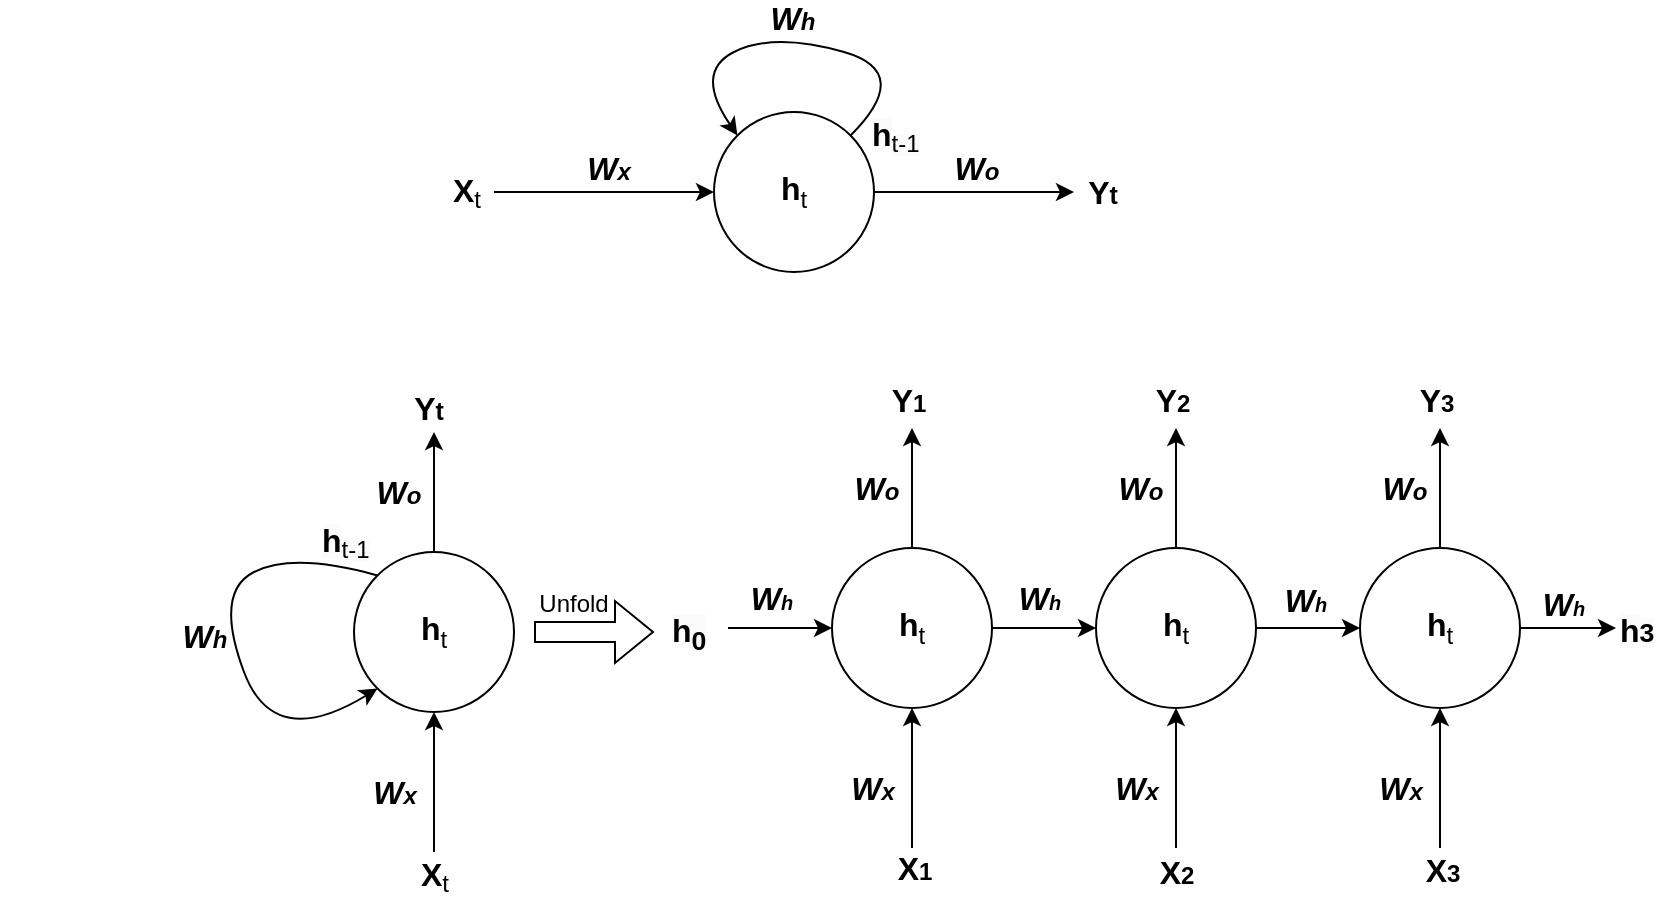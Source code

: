 <mxfile version="21.5.0" type="github">
  <diagram name="Page-1" id="NLrtFPsRYLi89kOF9EQY">
    <mxGraphModel dx="1644" dy="451" grid="1" gridSize="10" guides="1" tooltips="1" connect="1" arrows="1" fold="1" page="1" pageScale="1" pageWidth="850" pageHeight="1100" math="0" shadow="0">
      <root>
        <mxCell id="0" />
        <mxCell id="1" parent="0" />
        <mxCell id="yeGPA09dJD4qr3ePd7-E-1" value="&lt;span style=&quot;font-size: 16px;&quot;&gt;&lt;b&gt;h&lt;/b&gt;&lt;sub style=&quot;font-size: 12px;&quot;&gt;t&lt;/sub&gt;&lt;/span&gt;" style="ellipse;whiteSpace=wrap;html=1;aspect=fixed;" parent="1" vertex="1">
          <mxGeometry x="340" y="150" width="80" height="80" as="geometry" />
        </mxCell>
        <mxCell id="yeGPA09dJD4qr3ePd7-E-3" value="" style="endArrow=classic;html=1;rounded=0;entryX=0;entryY=0.5;entryDx=0;entryDy=0;" parent="1" target="yeGPA09dJD4qr3ePd7-E-1" edge="1">
          <mxGeometry width="50" height="50" relative="1" as="geometry">
            <mxPoint x="230" y="190" as="sourcePoint" />
            <mxPoint x="430" y="110" as="targetPoint" />
            <Array as="points">
              <mxPoint x="270" y="190" />
              <mxPoint x="250" y="190" />
            </Array>
          </mxGeometry>
        </mxCell>
        <mxCell id="yeGPA09dJD4qr3ePd7-E-4" value="&lt;b&gt;&lt;font style=&quot;font-size: 16px;&quot;&gt;X&lt;/font&gt;&lt;/b&gt;&lt;sub style=&quot;font-size: 12px;&quot;&gt;t&lt;/sub&gt;" style="edgeLabel;html=1;align=center;verticalAlign=middle;resizable=0;points=[];" parent="yeGPA09dJD4qr3ePd7-E-3" vertex="1" connectable="0">
          <mxGeometry x="0.152" y="16" relative="1" as="geometry">
            <mxPoint x="-61" y="16" as="offset" />
          </mxGeometry>
        </mxCell>
        <mxCell id="yeGPA09dJD4qr3ePd7-E-5" value="&lt;b style=&quot;border-color: var(--border-color); color: rgb(0, 0, 0); font-family: Helvetica; font-size: 16px; font-style: normal; font-variant-ligatures: normal; font-variant-caps: normal; letter-spacing: normal; orphans: 2; text-align: center; text-indent: 0px; text-transform: none; widows: 2; word-spacing: 0px; -webkit-text-stroke-width: 0px; background-color: rgb(251, 251, 251); text-decoration-thickness: initial; text-decoration-style: initial; text-decoration-color: initial;&quot;&gt;h&lt;/b&gt;&lt;sub style=&quot;border-color: var(--border-color); color: rgb(0, 0, 0); font-family: Helvetica; font-style: normal; font-variant-ligatures: normal; font-variant-caps: normal; font-weight: 400; letter-spacing: normal; orphans: 2; text-align: center; text-indent: 0px; text-transform: none; widows: 2; word-spacing: 0px; -webkit-text-stroke-width: 0px; background-color: rgb(251, 251, 251); text-decoration-thickness: initial; text-decoration-style: initial; text-decoration-color: initial;&quot;&gt;&lt;font style=&quot;font-size: 12px;&quot;&gt;t-1&lt;/font&gt;&lt;/sub&gt;" style="text;whiteSpace=wrap;html=1;" parent="1" vertex="1">
          <mxGeometry x="417" y="145" width="30" height="30" as="geometry" />
        </mxCell>
        <mxCell id="yeGPA09dJD4qr3ePd7-E-6" value="" style="endArrow=classic;html=1;rounded=0;exitX=1;exitY=0.5;exitDx=0;exitDy=0;" parent="1" source="yeGPA09dJD4qr3ePd7-E-1" edge="1">
          <mxGeometry width="50" height="50" relative="1" as="geometry">
            <mxPoint x="520" y="220" as="sourcePoint" />
            <mxPoint x="520" y="190" as="targetPoint" />
            <Array as="points" />
          </mxGeometry>
        </mxCell>
        <mxCell id="yeGPA09dJD4qr3ePd7-E-9" value="&lt;span style=&quot;vertical-align: sub;&quot;&gt;&lt;b style=&quot;&quot;&gt;&lt;span style=&quot;font-size: 16px;&quot;&gt;Y&lt;/span&gt;&lt;span style=&quot;font-size: 12.5px;&quot;&gt;t&lt;/span&gt;&lt;/b&gt;&lt;/span&gt;" style="edgeLabel;html=1;align=center;verticalAlign=middle;resizable=0;points=[];" parent="1" vertex="1" connectable="0">
          <mxGeometry x="320.001" y="200.0" as="geometry">
            <mxPoint x="214" y="-10" as="offset" />
          </mxGeometry>
        </mxCell>
        <mxCell id="yeGPA09dJD4qr3ePd7-E-10" value="" style="curved=1;endArrow=classic;html=1;rounded=0;exitX=1;exitY=0;exitDx=0;exitDy=0;entryX=0;entryY=0;entryDx=0;entryDy=0;" parent="1" source="yeGPA09dJD4qr3ePd7-E-1" target="yeGPA09dJD4qr3ePd7-E-1" edge="1">
          <mxGeometry width="50" height="50" relative="1" as="geometry">
            <mxPoint x="220" y="160" as="sourcePoint" />
            <mxPoint x="270" y="110" as="targetPoint" />
            <Array as="points">
              <mxPoint x="440" y="130" />
              <mxPoint x="370" y="110" />
              <mxPoint x="330" y="130" />
            </Array>
          </mxGeometry>
        </mxCell>
        <mxCell id="yeGPA09dJD4qr3ePd7-E-11" value="&lt;sub style=&quot;&quot;&gt;&lt;b style=&quot;&quot;&gt;&lt;i&gt;&lt;span style=&quot;font-size: 16px;&quot;&gt;W&lt;/span&gt;&lt;span style=&quot;font-size: 12px;&quot;&gt;x&lt;/span&gt;&lt;/i&gt;&lt;/b&gt;&lt;/sub&gt;" style="edgeLabel;html=1;align=center;verticalAlign=middle;resizable=0;points=[];" parent="1" vertex="1" connectable="0">
          <mxGeometry x="223.207" y="198.0" as="geometry">
            <mxPoint x="64" y="-20" as="offset" />
          </mxGeometry>
        </mxCell>
        <mxCell id="yeGPA09dJD4qr3ePd7-E-12" value="&lt;sub style=&quot;&quot;&gt;&lt;b style=&quot;&quot;&gt;&lt;i&gt;&lt;span style=&quot;font-size: 16px;&quot;&gt;W&lt;/span&gt;&lt;span style=&quot;font-size: 12px;&quot;&gt;o&lt;/span&gt;&lt;/i&gt;&lt;/b&gt;&lt;/sub&gt;" style="edgeLabel;html=1;align=center;verticalAlign=middle;resizable=0;points=[];" parent="1" vertex="1" connectable="0">
          <mxGeometry x="406.997" y="198.0" as="geometry">
            <mxPoint x="64" y="-20" as="offset" />
          </mxGeometry>
        </mxCell>
        <mxCell id="yeGPA09dJD4qr3ePd7-E-13" value="&lt;sub style=&quot;&quot;&gt;&lt;b style=&quot;&quot;&gt;&lt;i&gt;&lt;span style=&quot;font-size: 16px;&quot;&gt;W&lt;/span&gt;&lt;span style=&quot;font-size: 12px;&quot;&gt;h&lt;/span&gt;&lt;/i&gt;&lt;/b&gt;&lt;/sub&gt;" style="edgeLabel;html=1;align=center;verticalAlign=middle;resizable=0;points=[];" parent="1" vertex="1" connectable="0">
          <mxGeometry x="314.997" y="123.0" as="geometry">
            <mxPoint x="64" y="-20" as="offset" />
          </mxGeometry>
        </mxCell>
        <mxCell id="NeNG-d02GM8CZWVQfQ4p-1" value="&lt;span style=&quot;font-size: 16px;&quot;&gt;&lt;b&gt;h&lt;/b&gt;&lt;sub style=&quot;font-size: 12px;&quot;&gt;t&lt;/sub&gt;&lt;/span&gt;" style="ellipse;whiteSpace=wrap;html=1;aspect=fixed;" vertex="1" parent="1">
          <mxGeometry x="160" y="370" width="80" height="80" as="geometry" />
        </mxCell>
        <mxCell id="NeNG-d02GM8CZWVQfQ4p-4" value="&lt;b style=&quot;border-color: var(--border-color); color: rgb(0, 0, 0); font-family: Helvetica; font-size: 16px; font-style: normal; font-variant-ligatures: normal; font-variant-caps: normal; letter-spacing: normal; orphans: 2; text-align: center; text-indent: 0px; text-transform: none; widows: 2; word-spacing: 0px; -webkit-text-stroke-width: 0px; background-color: rgb(251, 251, 251); text-decoration-thickness: initial; text-decoration-style: initial; text-decoration-color: initial;&quot;&gt;h&lt;/b&gt;&lt;sub style=&quot;border-color: var(--border-color); color: rgb(0, 0, 0); font-family: Helvetica; font-style: normal; font-variant-ligatures: normal; font-variant-caps: normal; font-weight: 400; letter-spacing: normal; orphans: 2; text-align: center; text-indent: 0px; text-transform: none; widows: 2; word-spacing: 0px; -webkit-text-stroke-width: 0px; background-color: rgb(251, 251, 251); text-decoration-thickness: initial; text-decoration-style: initial; text-decoration-color: initial;&quot;&gt;&lt;font style=&quot;font-size: 12px;&quot;&gt;t-1&lt;/font&gt;&lt;/sub&gt;" style="text;whiteSpace=wrap;html=1;" vertex="1" parent="1">
          <mxGeometry x="142" y="348" width="30" height="30" as="geometry" />
        </mxCell>
        <mxCell id="NeNG-d02GM8CZWVQfQ4p-5" value="" style="endArrow=classic;html=1;rounded=0;exitX=0.5;exitY=0;exitDx=0;exitDy=0;" edge="1" parent="1" source="NeNG-d02GM8CZWVQfQ4p-1">
          <mxGeometry width="50" height="50" relative="1" as="geometry">
            <mxPoint x="340" y="440" as="sourcePoint" />
            <mxPoint x="200" y="310" as="targetPoint" />
            <Array as="points" />
          </mxGeometry>
        </mxCell>
        <mxCell id="NeNG-d02GM8CZWVQfQ4p-6" value="&lt;span style=&quot;vertical-align: sub;&quot;&gt;&lt;b style=&quot;&quot;&gt;&lt;span style=&quot;font-size: 16px;&quot;&gt;Y&lt;/span&gt;&lt;span style=&quot;font-size: 12.5px;&quot;&gt;t&lt;/span&gt;&lt;/b&gt;&lt;/span&gt;" style="edgeLabel;html=1;align=center;verticalAlign=middle;resizable=0;points=[];" vertex="1" connectable="0" parent="1">
          <mxGeometry x="-16.999" y="308.0" as="geometry">
            <mxPoint x="214" y="-10" as="offset" />
          </mxGeometry>
        </mxCell>
        <mxCell id="NeNG-d02GM8CZWVQfQ4p-7" value="" style="curved=1;endArrow=classic;html=1;rounded=0;exitX=0;exitY=0;exitDx=0;exitDy=0;entryX=0;entryY=1;entryDx=0;entryDy=0;" edge="1" parent="1" source="NeNG-d02GM8CZWVQfQ4p-1" target="NeNG-d02GM8CZWVQfQ4p-1">
          <mxGeometry width="50" height="50" relative="1" as="geometry">
            <mxPoint x="40" y="380" as="sourcePoint" />
            <mxPoint x="90" y="330" as="targetPoint" />
            <Array as="points">
              <mxPoint x="130" y="370" />
              <mxPoint x="90" y="390" />
              <mxPoint x="120" y="470" />
            </Array>
          </mxGeometry>
        </mxCell>
        <mxCell id="NeNG-d02GM8CZWVQfQ4p-8" value="&lt;sub style=&quot;&quot;&gt;&lt;b style=&quot;&quot;&gt;&lt;i&gt;&lt;span style=&quot;font-size: 16px;&quot;&gt;W&lt;/span&gt;&lt;span style=&quot;font-size: 12px;&quot;&gt;x&lt;/span&gt;&lt;/i&gt;&lt;/b&gt;&lt;/sub&gt;" style="edgeLabel;html=1;align=center;verticalAlign=middle;resizable=0;points=[];" vertex="1" connectable="0" parent="1">
          <mxGeometry x="115.997" y="510.0" as="geometry">
            <mxPoint x="64" y="-20" as="offset" />
          </mxGeometry>
        </mxCell>
        <mxCell id="NeNG-d02GM8CZWVQfQ4p-9" value="&lt;sub style=&quot;&quot;&gt;&lt;b style=&quot;&quot;&gt;&lt;i&gt;&lt;span style=&quot;font-size: 16px;&quot;&gt;W&lt;/span&gt;&lt;span style=&quot;font-size: 12px;&quot;&gt;o&lt;/span&gt;&lt;/i&gt;&lt;/b&gt;&lt;/sub&gt;" style="edgeLabel;html=1;align=center;verticalAlign=middle;resizable=0;points=[];" vertex="1" connectable="0" parent="1">
          <mxGeometry x="117.997" y="360.0" as="geometry">
            <mxPoint x="64" y="-20" as="offset" />
          </mxGeometry>
        </mxCell>
        <mxCell id="NeNG-d02GM8CZWVQfQ4p-10" value="&lt;sub style=&quot;&quot;&gt;&lt;b style=&quot;&quot;&gt;&lt;i&gt;&lt;span style=&quot;font-size: 16px;&quot;&gt;W&lt;/span&gt;&lt;span style=&quot;font-size: 12px;&quot;&gt;h&lt;/span&gt;&lt;/i&gt;&lt;/b&gt;&lt;/sub&gt;" style="edgeLabel;html=1;align=center;verticalAlign=middle;resizable=0;points=[];" vertex="1" connectable="0" parent="1">
          <mxGeometry x="20.997" y="432.0" as="geometry">
            <mxPoint x="64" y="-20" as="offset" />
          </mxGeometry>
        </mxCell>
        <mxCell id="NeNG-d02GM8CZWVQfQ4p-11" value="" style="endArrow=classic;html=1;rounded=0;entryX=0.5;entryY=1;entryDx=0;entryDy=0;" edge="1" parent="1" target="NeNG-d02GM8CZWVQfQ4p-1">
          <mxGeometry width="50" height="50" relative="1" as="geometry">
            <mxPoint x="200" y="520" as="sourcePoint" />
            <mxPoint x="363" y="340" as="targetPoint" />
          </mxGeometry>
        </mxCell>
        <mxCell id="NeNG-d02GM8CZWVQfQ4p-12" value="&lt;b&gt;&lt;font style=&quot;font-size: 16px;&quot;&gt;X&lt;/font&gt;&lt;/b&gt;&lt;sub style=&quot;font-size: 12px;&quot;&gt;t&lt;/sub&gt;" style="edgeLabel;html=1;align=center;verticalAlign=middle;resizable=0;points=[];" vertex="1" connectable="0" parent="1">
          <mxGeometry x="200" y="532" as="geometry" />
        </mxCell>
        <mxCell id="NeNG-d02GM8CZWVQfQ4p-15" value="&lt;span style=&quot;font-size: 16px;&quot;&gt;&lt;b&gt;h&lt;/b&gt;&lt;sub style=&quot;font-size: 12px;&quot;&gt;t&lt;/sub&gt;&lt;/span&gt;" style="ellipse;whiteSpace=wrap;html=1;aspect=fixed;" vertex="1" parent="1">
          <mxGeometry x="399" y="368" width="80" height="80" as="geometry" />
        </mxCell>
        <mxCell id="NeNG-d02GM8CZWVQfQ4p-16" value="&lt;b style=&quot;border-color: var(--border-color); color: rgb(0, 0, 0); font-family: Helvetica; font-size: 16px; font-style: normal; font-variant-ligatures: normal; font-variant-caps: normal; letter-spacing: normal; orphans: 2; text-align: center; text-indent: 0px; text-transform: none; widows: 2; word-spacing: 0px; -webkit-text-stroke-width: 0px; background-color: rgb(251, 251, 251); text-decoration-thickness: initial; text-decoration-style: initial; text-decoration-color: initial;&quot;&gt;h&lt;sub&gt;0&lt;/sub&gt;&lt;/b&gt;" style="text;whiteSpace=wrap;html=1;" vertex="1" parent="1">
          <mxGeometry x="317" y="393" width="30" height="30" as="geometry" />
        </mxCell>
        <mxCell id="NeNG-d02GM8CZWVQfQ4p-17" value="" style="endArrow=classic;html=1;rounded=0;exitX=0.5;exitY=0;exitDx=0;exitDy=0;" edge="1" parent="1" source="NeNG-d02GM8CZWVQfQ4p-15">
          <mxGeometry width="50" height="50" relative="1" as="geometry">
            <mxPoint x="579" y="438" as="sourcePoint" />
            <mxPoint x="439" y="308" as="targetPoint" />
            <Array as="points" />
          </mxGeometry>
        </mxCell>
        <mxCell id="NeNG-d02GM8CZWVQfQ4p-19" value="&lt;sub style=&quot;&quot;&gt;&lt;b style=&quot;&quot;&gt;&lt;i&gt;&lt;span style=&quot;font-size: 16px;&quot;&gt;W&lt;/span&gt;&lt;span style=&quot;font-size: 12px;&quot;&gt;x&lt;/span&gt;&lt;/i&gt;&lt;/b&gt;&lt;/sub&gt;" style="edgeLabel;html=1;align=center;verticalAlign=middle;resizable=0;points=[];" vertex="1" connectable="0" parent="1">
          <mxGeometry x="354.997" y="508" as="geometry">
            <mxPoint x="64" y="-20" as="offset" />
          </mxGeometry>
        </mxCell>
        <mxCell id="NeNG-d02GM8CZWVQfQ4p-20" value="&lt;sub style=&quot;&quot;&gt;&lt;b style=&quot;&quot;&gt;&lt;i&gt;&lt;span style=&quot;font-size: 16px;&quot;&gt;W&lt;/span&gt;&lt;span style=&quot;font-size: 12px;&quot;&gt;o&lt;/span&gt;&lt;/i&gt;&lt;/b&gt;&lt;/sub&gt;" style="edgeLabel;html=1;align=center;verticalAlign=middle;resizable=0;points=[];" vertex="1" connectable="0" parent="1">
          <mxGeometry x="356.997" y="358.0" as="geometry">
            <mxPoint x="64" y="-20" as="offset" />
          </mxGeometry>
        </mxCell>
        <mxCell id="NeNG-d02GM8CZWVQfQ4p-22" value="" style="endArrow=classic;html=1;rounded=0;entryX=0.5;entryY=1;entryDx=0;entryDy=0;" edge="1" parent="1" target="NeNG-d02GM8CZWVQfQ4p-15">
          <mxGeometry width="50" height="50" relative="1" as="geometry">
            <mxPoint x="439" y="518" as="sourcePoint" />
            <mxPoint x="602" y="338" as="targetPoint" />
          </mxGeometry>
        </mxCell>
        <mxCell id="NeNG-d02GM8CZWVQfQ4p-23" value="&lt;b&gt;&lt;font style=&quot;font-size: 16px;&quot;&gt;X&lt;/font&gt;&lt;font style=&quot;font-size: 12px;&quot;&gt;1&lt;/font&gt;&lt;/b&gt;" style="edgeLabel;html=1;align=center;verticalAlign=middle;resizable=0;points=[];" vertex="1" connectable="0" parent="1">
          <mxGeometry x="447" y="532" as="geometry">
            <mxPoint x="-7" y="-4" as="offset" />
          </mxGeometry>
        </mxCell>
        <mxCell id="NeNG-d02GM8CZWVQfQ4p-24" value="" style="endArrow=classic;html=1;rounded=0;entryX=0;entryY=0.5;entryDx=0;entryDy=0;exitX=1;exitY=0.5;exitDx=0;exitDy=0;" edge="1" parent="1" source="NeNG-d02GM8CZWVQfQ4p-16" target="NeNG-d02GM8CZWVQfQ4p-15">
          <mxGeometry width="50" height="50" relative="1" as="geometry">
            <mxPoint x="330" y="410" as="sourcePoint" />
            <mxPoint x="430" y="340" as="targetPoint" />
          </mxGeometry>
        </mxCell>
        <mxCell id="NeNG-d02GM8CZWVQfQ4p-25" value="&lt;b&gt;&lt;font style=&quot;font-size: 16px;&quot;&gt;Y&lt;/font&gt;&lt;font style=&quot;font-size: 12px;&quot;&gt;1&lt;/font&gt;&lt;/b&gt;" style="edgeLabel;html=1;align=center;verticalAlign=middle;resizable=0;points=[];" vertex="1" connectable="0" parent="1">
          <mxGeometry x="453" y="548" as="geometry">
            <mxPoint x="-16" y="-254" as="offset" />
          </mxGeometry>
        </mxCell>
        <mxCell id="NeNG-d02GM8CZWVQfQ4p-27" value="&lt;span style=&quot;font-size: 16px;&quot;&gt;&lt;b&gt;h&lt;/b&gt;&lt;sub style=&quot;font-size: 12px;&quot;&gt;t&lt;/sub&gt;&lt;/span&gt;" style="ellipse;whiteSpace=wrap;html=1;aspect=fixed;" vertex="1" parent="1">
          <mxGeometry x="531" y="368" width="80" height="80" as="geometry" />
        </mxCell>
        <mxCell id="NeNG-d02GM8CZWVQfQ4p-28" value="" style="endArrow=classic;html=1;rounded=0;exitX=0.5;exitY=0;exitDx=0;exitDy=0;" edge="1" parent="1" source="NeNG-d02GM8CZWVQfQ4p-27">
          <mxGeometry width="50" height="50" relative="1" as="geometry">
            <mxPoint x="711" y="438" as="sourcePoint" />
            <mxPoint x="571" y="308" as="targetPoint" />
            <Array as="points" />
          </mxGeometry>
        </mxCell>
        <mxCell id="NeNG-d02GM8CZWVQfQ4p-29" value="&lt;sub style=&quot;&quot;&gt;&lt;b style=&quot;&quot;&gt;&lt;i&gt;&lt;span style=&quot;font-size: 16px;&quot;&gt;W&lt;/span&gt;&lt;span style=&quot;font-size: 12px;&quot;&gt;x&lt;/span&gt;&lt;/i&gt;&lt;/b&gt;&lt;/sub&gt;" style="edgeLabel;html=1;align=center;verticalAlign=middle;resizable=0;points=[];" vertex="1" connectable="0" parent="1">
          <mxGeometry x="486.997" y="508" as="geometry">
            <mxPoint x="64" y="-20" as="offset" />
          </mxGeometry>
        </mxCell>
        <mxCell id="NeNG-d02GM8CZWVQfQ4p-30" value="&lt;sub style=&quot;&quot;&gt;&lt;b style=&quot;&quot;&gt;&lt;i&gt;&lt;span style=&quot;font-size: 16px;&quot;&gt;W&lt;/span&gt;&lt;span style=&quot;font-size: 12px;&quot;&gt;o&lt;/span&gt;&lt;/i&gt;&lt;/b&gt;&lt;/sub&gt;" style="edgeLabel;html=1;align=center;verticalAlign=middle;resizable=0;points=[];" vertex="1" connectable="0" parent="1">
          <mxGeometry x="488.997" y="358.0" as="geometry">
            <mxPoint x="64" y="-20" as="offset" />
          </mxGeometry>
        </mxCell>
        <mxCell id="NeNG-d02GM8CZWVQfQ4p-31" value="" style="endArrow=classic;html=1;rounded=0;entryX=0.5;entryY=1;entryDx=0;entryDy=0;" edge="1" parent="1" target="NeNG-d02GM8CZWVQfQ4p-27">
          <mxGeometry width="50" height="50" relative="1" as="geometry">
            <mxPoint x="571" y="518" as="sourcePoint" />
            <mxPoint x="734" y="338" as="targetPoint" />
          </mxGeometry>
        </mxCell>
        <mxCell id="NeNG-d02GM8CZWVQfQ4p-32" value="&lt;b&gt;&lt;font style=&quot;font-size: 16px;&quot;&gt;X&lt;/font&gt;&lt;font style=&quot;font-size: 12px;&quot;&gt;2&lt;/font&gt;&lt;/b&gt;" style="edgeLabel;html=1;align=center;verticalAlign=middle;resizable=0;points=[];" vertex="1" connectable="0" parent="1">
          <mxGeometry x="570" y="532" as="geometry">
            <mxPoint x="1" y="-2" as="offset" />
          </mxGeometry>
        </mxCell>
        <mxCell id="NeNG-d02GM8CZWVQfQ4p-33" value="" style="endArrow=classic;html=1;rounded=0;entryX=0;entryY=0.5;entryDx=0;entryDy=0;exitX=1;exitY=0.5;exitDx=0;exitDy=0;" edge="1" parent="1" target="NeNG-d02GM8CZWVQfQ4p-27">
          <mxGeometry width="50" height="50" relative="1" as="geometry">
            <mxPoint x="479" y="408" as="sourcePoint" />
            <mxPoint x="562" y="340" as="targetPoint" />
          </mxGeometry>
        </mxCell>
        <mxCell id="NeNG-d02GM8CZWVQfQ4p-34" value="&lt;b&gt;&lt;font style=&quot;font-size: 16px;&quot;&gt;Y&lt;/font&gt;&lt;font style=&quot;font-size: 12px;&quot;&gt;2&lt;/font&gt;&lt;/b&gt;" style="edgeLabel;html=1;align=center;verticalAlign=middle;resizable=0;points=[];" vertex="1" connectable="0" parent="1">
          <mxGeometry x="585" y="548" as="geometry">
            <mxPoint x="-16" y="-254" as="offset" />
          </mxGeometry>
        </mxCell>
        <mxCell id="NeNG-d02GM8CZWVQfQ4p-35" value="&lt;font style=&quot;&quot;&gt;&lt;b style=&quot;&quot;&gt;&lt;i style=&quot;&quot;&gt;&lt;span style=&quot;font-size: 16px;&quot;&gt;W&lt;/span&gt;&lt;span style=&quot;font-size: 10px;&quot;&gt;h&lt;/span&gt;&lt;/i&gt;&lt;/b&gt;&lt;/font&gt;" style="text;strokeColor=none;align=center;fillColor=none;html=1;verticalAlign=middle;whiteSpace=wrap;rounded=0;" vertex="1" parent="1">
          <mxGeometry x="339" y="378" width="60" height="30" as="geometry" />
        </mxCell>
        <mxCell id="NeNG-d02GM8CZWVQfQ4p-36" value="&lt;font style=&quot;&quot;&gt;&lt;b style=&quot;&quot;&gt;&lt;i style=&quot;&quot;&gt;&lt;span style=&quot;font-size: 16px;&quot;&gt;W&lt;/span&gt;&lt;span style=&quot;font-size: 10px;&quot;&gt;h&lt;/span&gt;&lt;/i&gt;&lt;/b&gt;&lt;/font&gt;" style="text;strokeColor=none;align=center;fillColor=none;html=1;verticalAlign=middle;whiteSpace=wrap;rounded=0;" vertex="1" parent="1">
          <mxGeometry x="473" y="378" width="60" height="30" as="geometry" />
        </mxCell>
        <mxCell id="NeNG-d02GM8CZWVQfQ4p-37" value="&lt;span style=&quot;font-size: 16px;&quot;&gt;&lt;b&gt;h&lt;/b&gt;&lt;sub style=&quot;font-size: 12px;&quot;&gt;t&lt;/sub&gt;&lt;/span&gt;" style="ellipse;whiteSpace=wrap;html=1;aspect=fixed;" vertex="1" parent="1">
          <mxGeometry x="663" y="368" width="80" height="80" as="geometry" />
        </mxCell>
        <mxCell id="NeNG-d02GM8CZWVQfQ4p-38" value="" style="endArrow=classic;html=1;rounded=0;exitX=0.5;exitY=0;exitDx=0;exitDy=0;" edge="1" parent="1" source="NeNG-d02GM8CZWVQfQ4p-37">
          <mxGeometry width="50" height="50" relative="1" as="geometry">
            <mxPoint x="843" y="438" as="sourcePoint" />
            <mxPoint x="703" y="308" as="targetPoint" />
            <Array as="points" />
          </mxGeometry>
        </mxCell>
        <mxCell id="NeNG-d02GM8CZWVQfQ4p-39" value="&lt;sub style=&quot;&quot;&gt;&lt;b style=&quot;&quot;&gt;&lt;i&gt;&lt;span style=&quot;font-size: 16px;&quot;&gt;W&lt;/span&gt;&lt;span style=&quot;font-size: 12px;&quot;&gt;x&lt;/span&gt;&lt;/i&gt;&lt;/b&gt;&lt;/sub&gt;" style="edgeLabel;html=1;align=center;verticalAlign=middle;resizable=0;points=[];" vertex="1" connectable="0" parent="1">
          <mxGeometry x="618.997" y="508" as="geometry">
            <mxPoint x="64" y="-20" as="offset" />
          </mxGeometry>
        </mxCell>
        <mxCell id="NeNG-d02GM8CZWVQfQ4p-40" value="&lt;sub style=&quot;&quot;&gt;&lt;b style=&quot;&quot;&gt;&lt;i&gt;&lt;span style=&quot;font-size: 16px;&quot;&gt;W&lt;/span&gt;&lt;span style=&quot;font-size: 12px;&quot;&gt;o&lt;/span&gt;&lt;/i&gt;&lt;/b&gt;&lt;/sub&gt;" style="edgeLabel;html=1;align=center;verticalAlign=middle;resizable=0;points=[];" vertex="1" connectable="0" parent="1">
          <mxGeometry x="620.997" y="358.0" as="geometry">
            <mxPoint x="64" y="-20" as="offset" />
          </mxGeometry>
        </mxCell>
        <mxCell id="NeNG-d02GM8CZWVQfQ4p-41" value="" style="endArrow=classic;html=1;rounded=0;entryX=0.5;entryY=1;entryDx=0;entryDy=0;" edge="1" parent="1" target="NeNG-d02GM8CZWVQfQ4p-37">
          <mxGeometry width="50" height="50" relative="1" as="geometry">
            <mxPoint x="703" y="518" as="sourcePoint" />
            <mxPoint x="866" y="338" as="targetPoint" />
          </mxGeometry>
        </mxCell>
        <mxCell id="NeNG-d02GM8CZWVQfQ4p-42" value="&lt;b&gt;&lt;font style=&quot;font-size: 16px;&quot;&gt;X&lt;/font&gt;&lt;font style=&quot;font-size: 12px;&quot;&gt;3&lt;/font&gt;&lt;/b&gt;" style="edgeLabel;html=1;align=center;verticalAlign=middle;resizable=0;points=[];" vertex="1" connectable="0" parent="1">
          <mxGeometry x="699" y="529" as="geometry">
            <mxPoint x="5" as="offset" />
          </mxGeometry>
        </mxCell>
        <mxCell id="NeNG-d02GM8CZWVQfQ4p-43" value="" style="endArrow=classic;html=1;rounded=0;entryX=0;entryY=0.5;entryDx=0;entryDy=0;exitX=1;exitY=0.5;exitDx=0;exitDy=0;" edge="1" parent="1" target="NeNG-d02GM8CZWVQfQ4p-37">
          <mxGeometry width="50" height="50" relative="1" as="geometry">
            <mxPoint x="611" y="408" as="sourcePoint" />
            <mxPoint x="694" y="340" as="targetPoint" />
          </mxGeometry>
        </mxCell>
        <mxCell id="NeNG-d02GM8CZWVQfQ4p-44" value="&lt;b&gt;&lt;font style=&quot;font-size: 16px;&quot;&gt;Y&lt;/font&gt;&lt;font style=&quot;font-size: 12px;&quot;&gt;3&lt;/font&gt;&lt;/b&gt;" style="edgeLabel;html=1;align=center;verticalAlign=middle;resizable=0;points=[];" vertex="1" connectable="0" parent="1">
          <mxGeometry x="717" y="548" as="geometry">
            <mxPoint x="-16" y="-254" as="offset" />
          </mxGeometry>
        </mxCell>
        <mxCell id="NeNG-d02GM8CZWVQfQ4p-45" value="&lt;font style=&quot;&quot;&gt;&lt;b style=&quot;&quot;&gt;&lt;i style=&quot;&quot;&gt;&lt;span style=&quot;font-size: 16px;&quot;&gt;W&lt;/span&gt;&lt;span style=&quot;font-size: 10px;&quot;&gt;h&lt;/span&gt;&lt;/i&gt;&lt;/b&gt;&lt;/font&gt;" style="text;strokeColor=none;align=center;fillColor=none;html=1;verticalAlign=middle;whiteSpace=wrap;rounded=0;" vertex="1" parent="1">
          <mxGeometry x="606" y="379" width="60" height="30" as="geometry" />
        </mxCell>
        <mxCell id="NeNG-d02GM8CZWVQfQ4p-47" value="" style="endArrow=classic;html=1;rounded=0;exitX=1;exitY=0.5;exitDx=0;exitDy=0;entryX=0;entryY=0.5;entryDx=0;entryDy=0;" edge="1" parent="1" source="NeNG-d02GM8CZWVQfQ4p-37" target="NeNG-d02GM8CZWVQfQ4p-48">
          <mxGeometry width="50" height="50" relative="1" as="geometry">
            <mxPoint x="550" y="390" as="sourcePoint" />
            <mxPoint x="790" y="400" as="targetPoint" />
          </mxGeometry>
        </mxCell>
        <mxCell id="NeNG-d02GM8CZWVQfQ4p-48" value="&lt;b style=&quot;border-color: var(--border-color); color: rgb(0, 0, 0); font-family: Helvetica; font-size: 16px; font-style: normal; font-variant-ligatures: normal; font-variant-caps: normal; letter-spacing: normal; orphans: 2; text-align: center; text-indent: 0px; text-transform: none; widows: 2; word-spacing: 0px; -webkit-text-stroke-width: 0px; background-color: rgb(251, 251, 251); text-decoration-thickness: initial; text-decoration-style: initial; text-decoration-color: initial;&quot;&gt;h&lt;/b&gt;&lt;b style=&quot;border-color: var(--border-color); color: rgb(0, 0, 0); font-family: Helvetica; font-style: normal; font-variant-ligatures: normal; font-variant-caps: normal; letter-spacing: normal; orphans: 2; text-align: center; text-indent: 0px; text-transform: none; widows: 2; word-spacing: 0px; -webkit-text-stroke-width: 0px; background-color: rgb(251, 251, 251); text-decoration-thickness: initial; text-decoration-style: initial; text-decoration-color: initial; font-size: 13.333px;&quot;&gt;3&lt;/b&gt;" style="text;whiteSpace=wrap;html=1;" vertex="1" parent="1">
          <mxGeometry x="791" y="393" width="30" height="30" as="geometry" />
        </mxCell>
        <mxCell id="NeNG-d02GM8CZWVQfQ4p-49" value="&lt;font style=&quot;&quot;&gt;&lt;b style=&quot;&quot;&gt;&lt;i style=&quot;&quot;&gt;&lt;span style=&quot;font-size: 16px;&quot;&gt;W&lt;/span&gt;&lt;span style=&quot;font-size: 10px;&quot;&gt;h&lt;/span&gt;&lt;/i&gt;&lt;/b&gt;&lt;/font&gt;" style="text;strokeColor=none;align=center;fillColor=none;html=1;verticalAlign=middle;whiteSpace=wrap;rounded=0;" vertex="1" parent="1">
          <mxGeometry x="735" y="381" width="60" height="30" as="geometry" />
        </mxCell>
        <mxCell id="NeNG-d02GM8CZWVQfQ4p-50" value="" style="shape=flexArrow;endArrow=classic;html=1;rounded=0;" edge="1" parent="1">
          <mxGeometry width="50" height="50" relative="1" as="geometry">
            <mxPoint x="250" y="410" as="sourcePoint" />
            <mxPoint x="310" y="410" as="targetPoint" />
          </mxGeometry>
        </mxCell>
        <mxCell id="NeNG-d02GM8CZWVQfQ4p-51" value="&lt;font style=&quot;font-size: 12px;&quot;&gt;Unfold&lt;/font&gt;" style="text;strokeColor=none;align=center;fillColor=none;html=1;verticalAlign=middle;whiteSpace=wrap;rounded=0;" vertex="1" parent="1">
          <mxGeometry x="240" y="381" width="60" height="29" as="geometry" />
        </mxCell>
      </root>
    </mxGraphModel>
  </diagram>
</mxfile>
